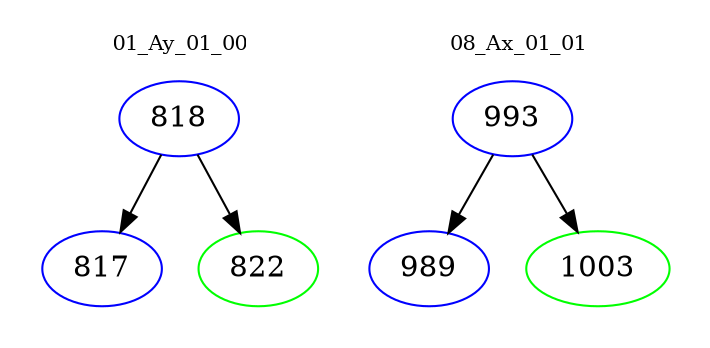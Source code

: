 digraph{
subgraph cluster_0 {
color = white
label = "01_Ay_01_00";
fontsize=10;
T0_818 [label="818", color="blue"]
T0_818 -> T0_817 [color="black"]
T0_817 [label="817", color="blue"]
T0_818 -> T0_822 [color="black"]
T0_822 [label="822", color="green"]
}
subgraph cluster_1 {
color = white
label = "08_Ax_01_01";
fontsize=10;
T1_993 [label="993", color="blue"]
T1_993 -> T1_989 [color="black"]
T1_989 [label="989", color="blue"]
T1_993 -> T1_1003 [color="black"]
T1_1003 [label="1003", color="green"]
}
}
